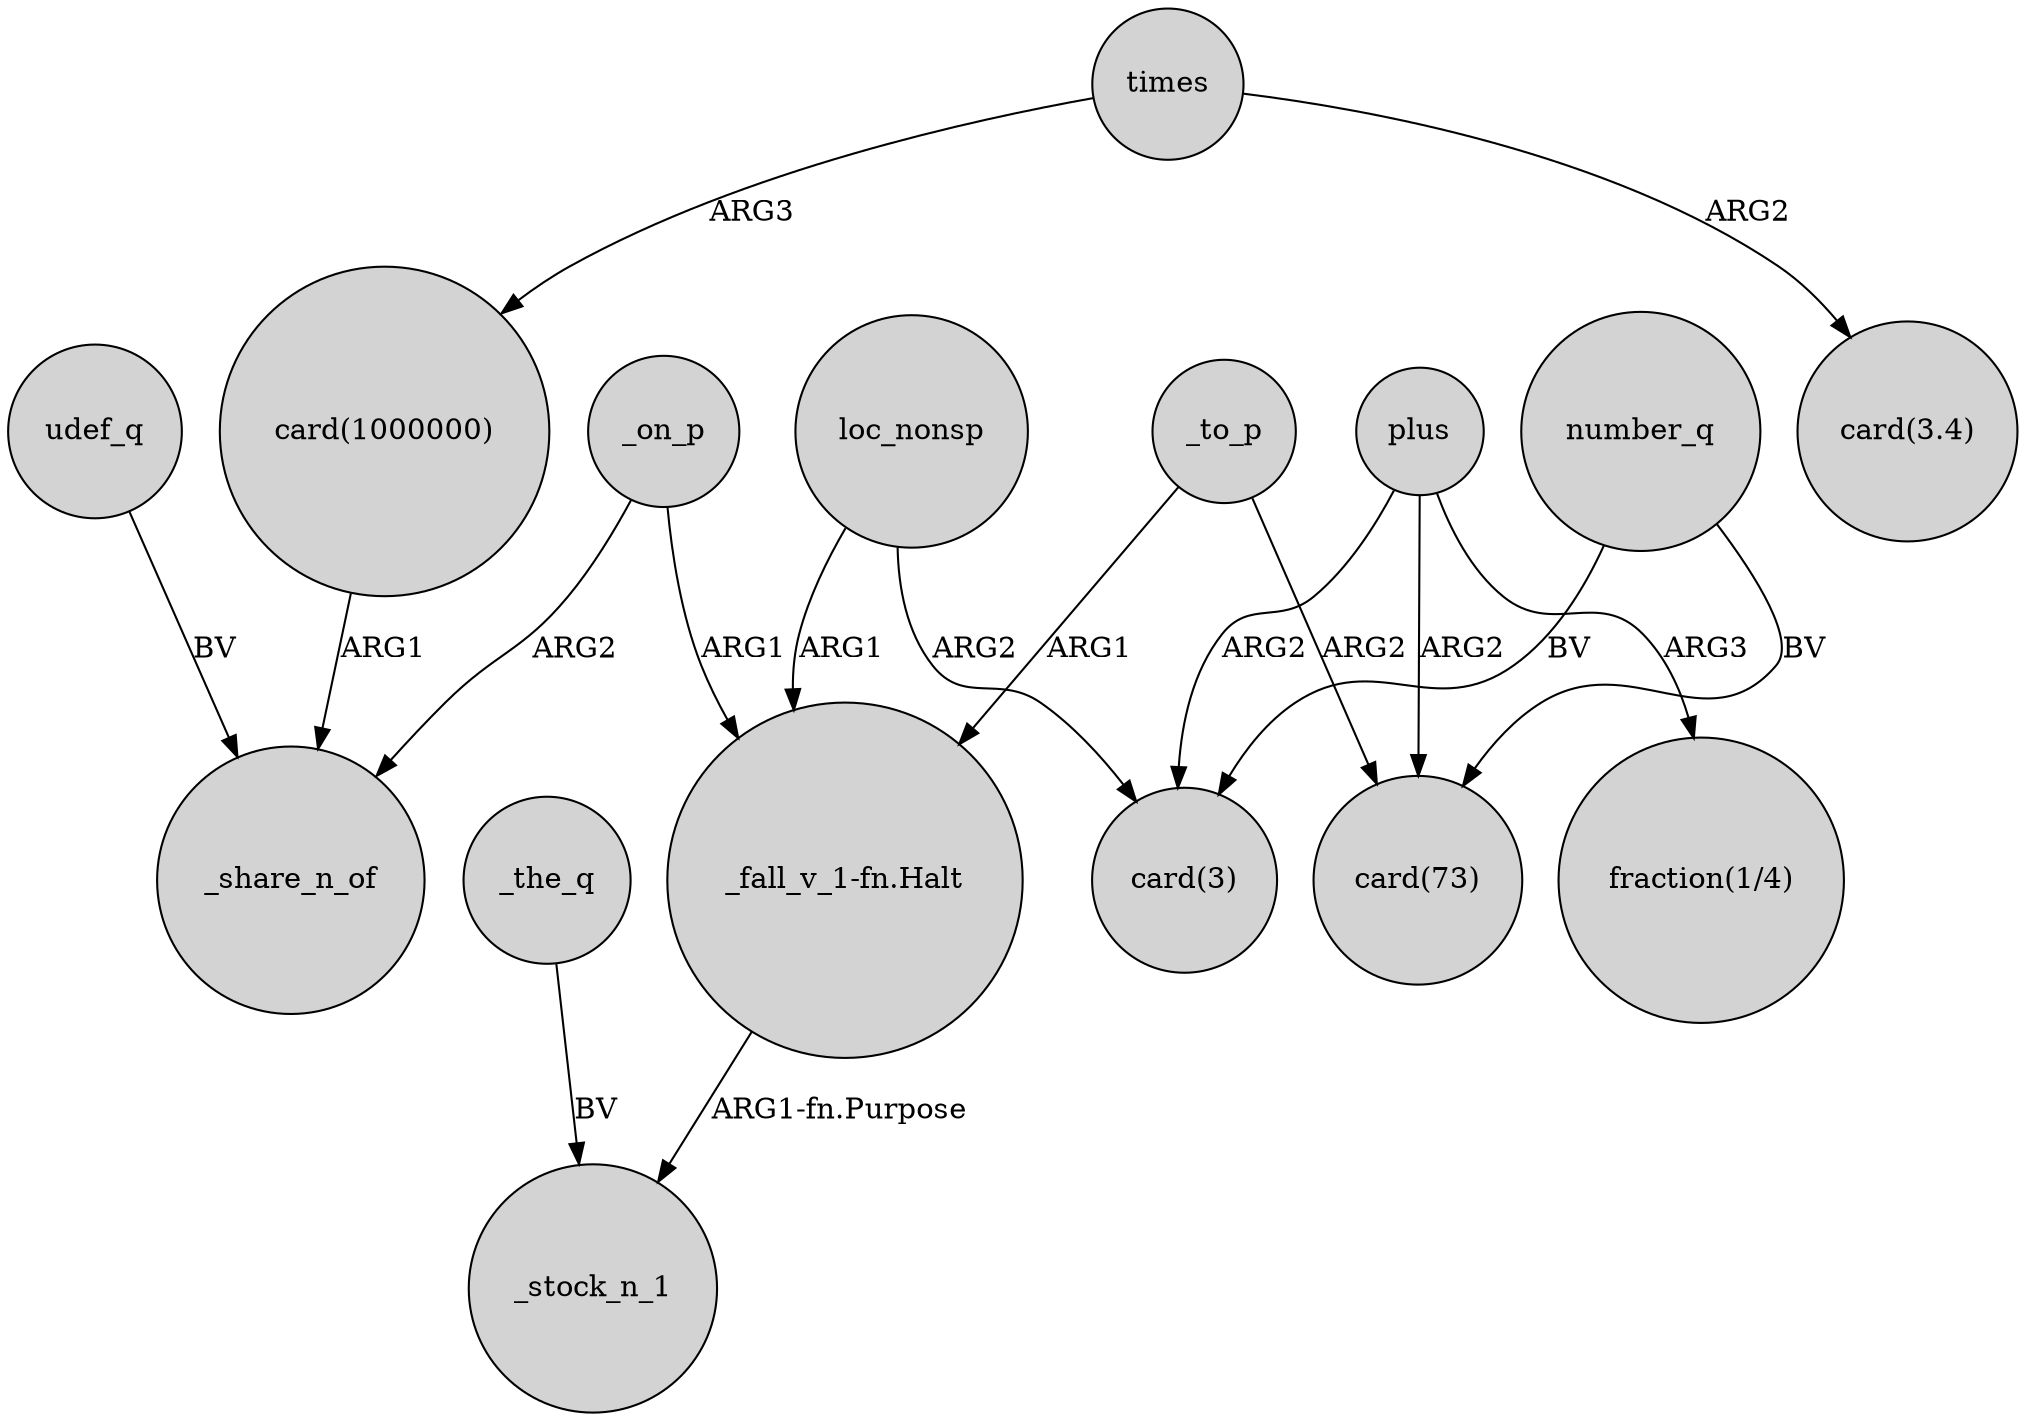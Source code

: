 digraph {
	node [shape=circle style=filled]
	times -> "card(1000000)" [label=ARG3]
	times -> "card(3.4)" [label=ARG2]
	plus -> "card(73)" [label=ARG2]
	plus -> "fraction(1/4)" [label=ARG3]
	number_q -> "card(73)" [label=BV]
	udef_q -> _share_n_of [label=BV]
	_the_q -> _stock_n_1 [label=BV]
	"card(1000000)" -> _share_n_of [label=ARG1]
	plus -> "card(3)" [label=ARG2]
	_to_p -> "card(73)" [label=ARG2]
	"_fall_v_1-fn.Halt" -> _stock_n_1 [label="ARG1-fn.Purpose"]
	number_q -> "card(3)" [label=BV]
	_on_p -> "_fall_v_1-fn.Halt" [label=ARG1]
	_to_p -> "_fall_v_1-fn.Halt" [label=ARG1]
	loc_nonsp -> "_fall_v_1-fn.Halt" [label=ARG1]
	loc_nonsp -> "card(3)" [label=ARG2]
	_on_p -> _share_n_of [label=ARG2]
}
